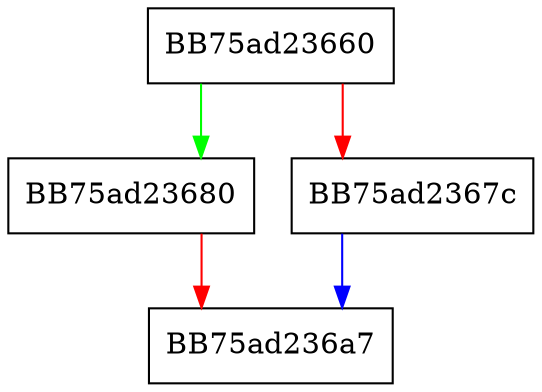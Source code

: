digraph get_new_pVMM {
  node [shape="box"];
  graph [splines=ortho];
  BB75ad23660 -> BB75ad23680 [color="green"];
  BB75ad23660 -> BB75ad2367c [color="red"];
  BB75ad2367c -> BB75ad236a7 [color="blue"];
  BB75ad23680 -> BB75ad236a7 [color="red"];
}